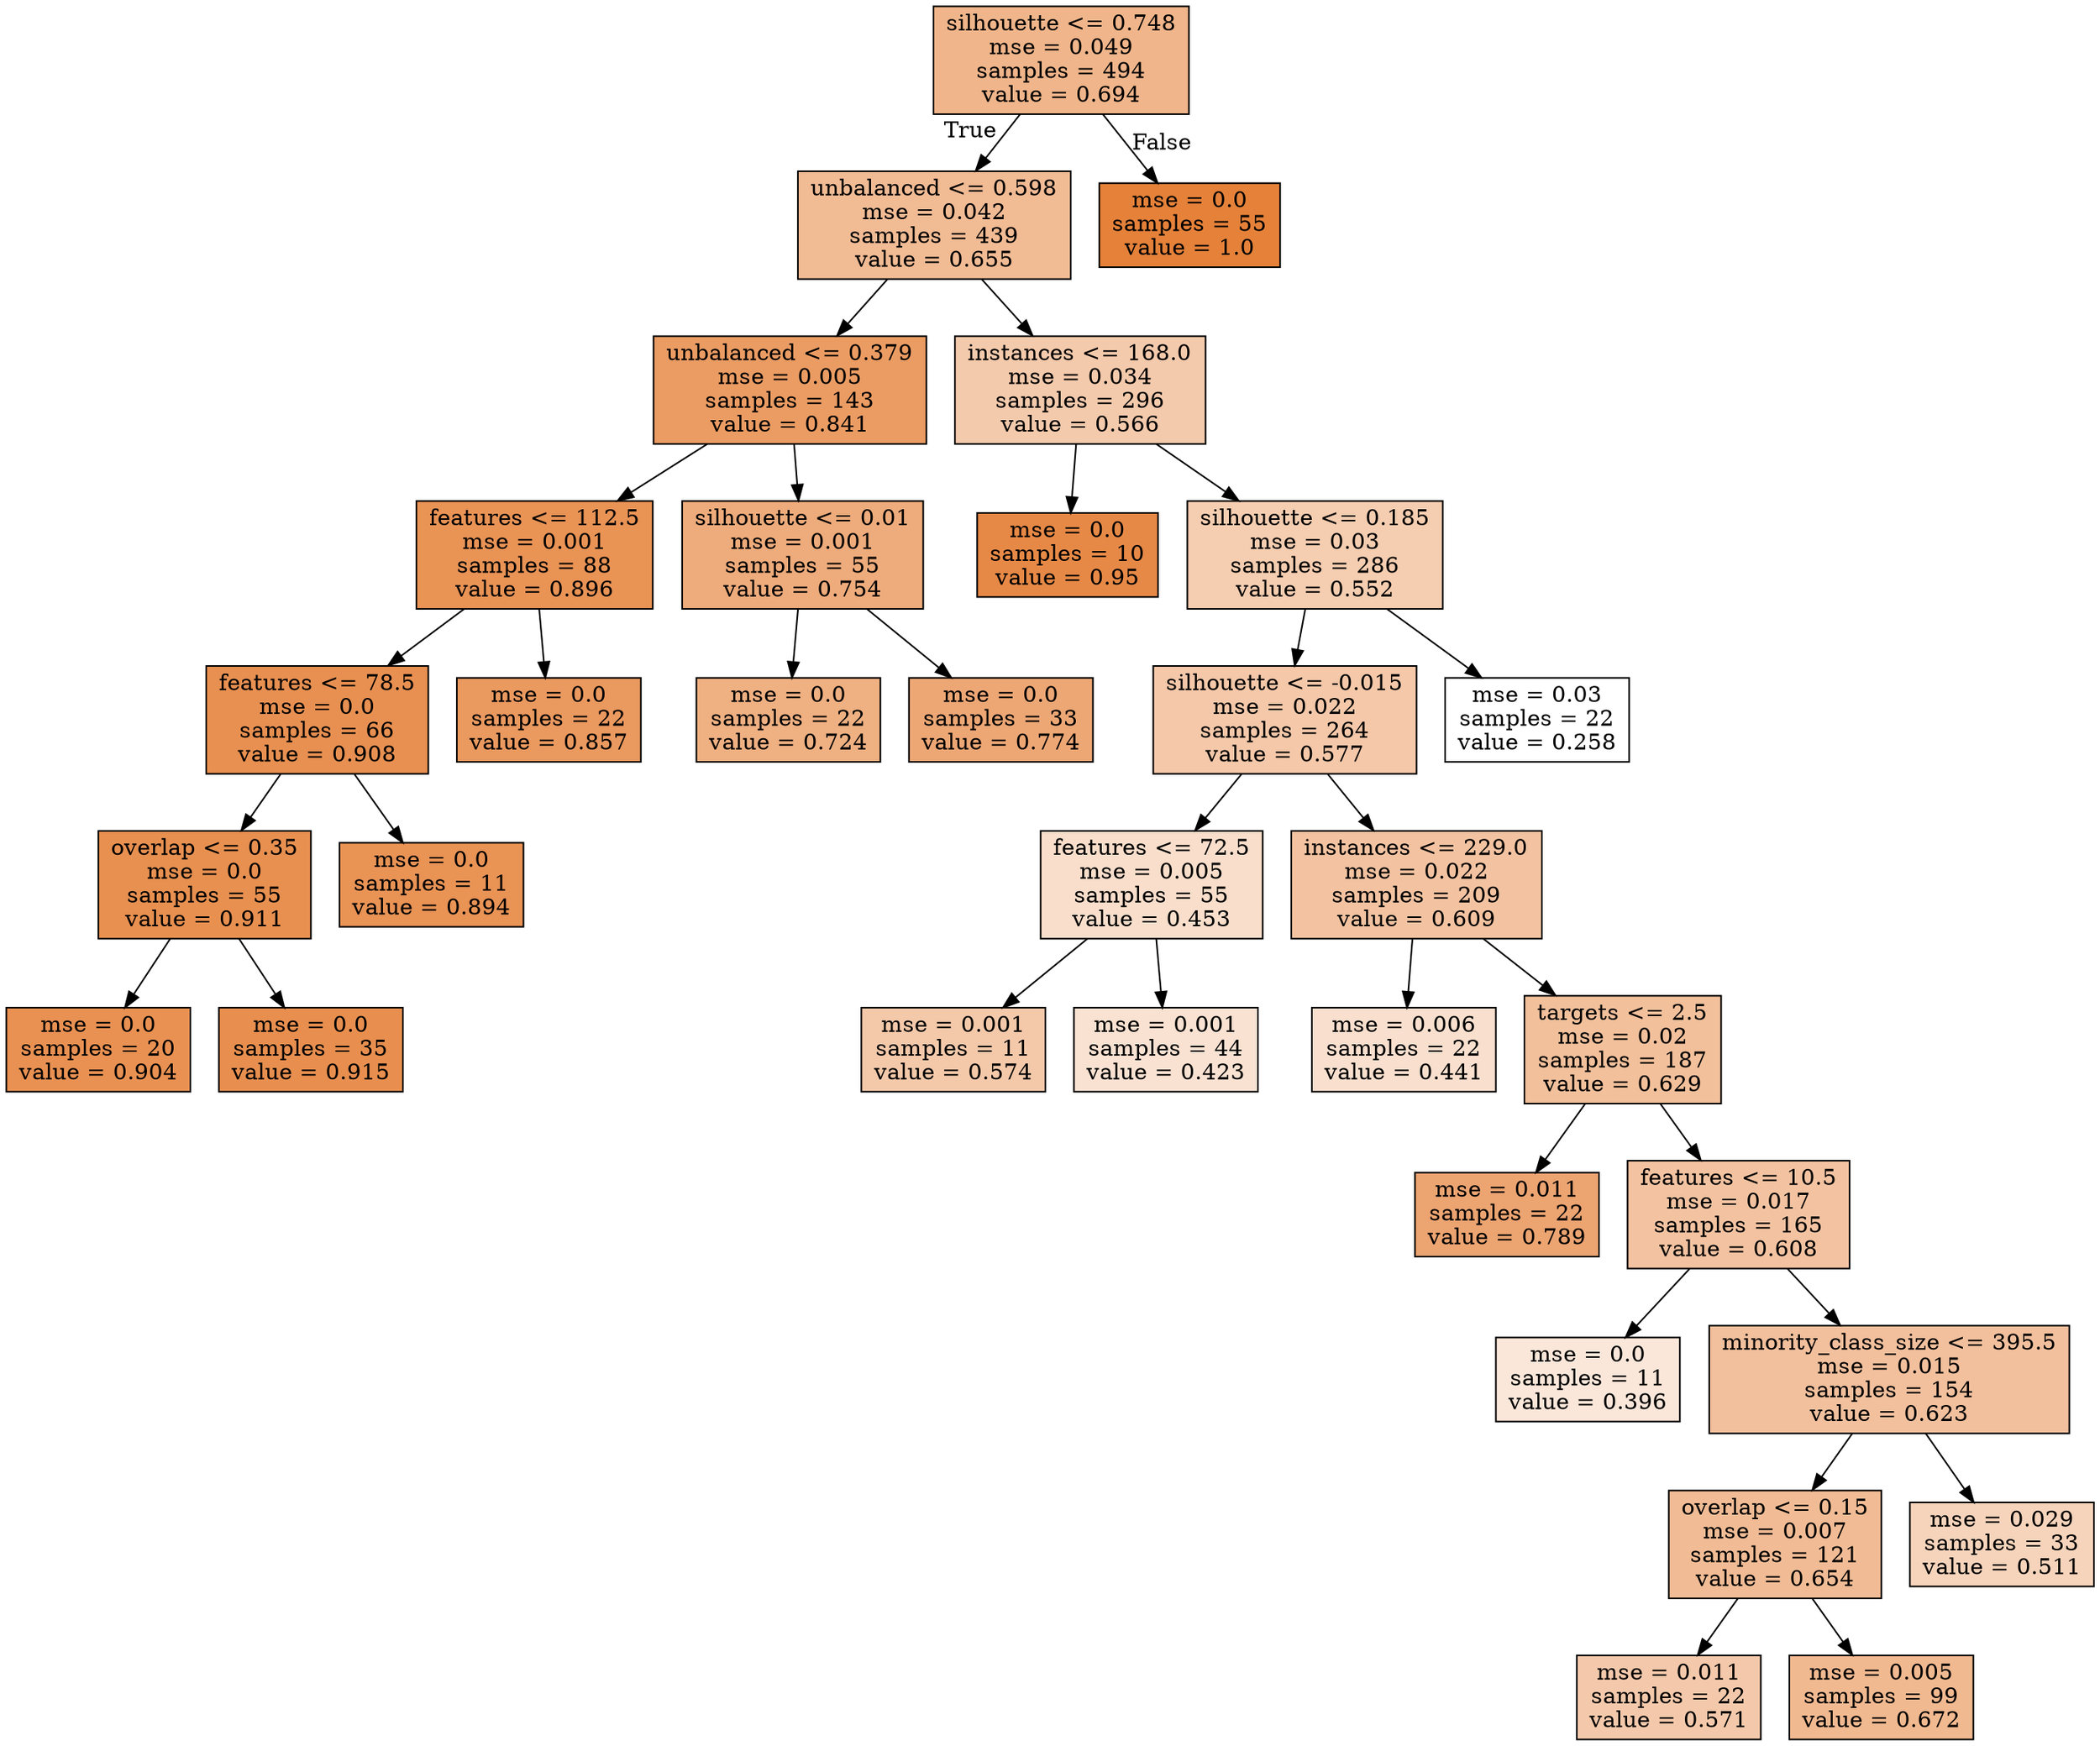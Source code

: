 digraph Tree {
node [shape=box, style="filled", color="black"] ;
0 [label="silhouette <= 0.748\nmse = 0.049\nsamples = 494\nvalue = 0.694", fillcolor="#e5813996"] ;
1 [label="unbalanced <= 0.598\nmse = 0.042\nsamples = 439\nvalue = 0.655", fillcolor="#e5813989"] ;
0 -> 1 [labeldistance=2.5, labelangle=45, headlabel="True"] ;
2 [label="unbalanced <= 0.379\nmse = 0.005\nsamples = 143\nvalue = 0.841", fillcolor="#e58139c8"] ;
1 -> 2 ;
3 [label="features <= 112.5\nmse = 0.001\nsamples = 88\nvalue = 0.896", fillcolor="#e58139db"] ;
2 -> 3 ;
4 [label="features <= 78.5\nmse = 0.0\nsamples = 66\nvalue = 0.908", fillcolor="#e58139e0"] ;
3 -> 4 ;
5 [label="overlap <= 0.35\nmse = 0.0\nsamples = 55\nvalue = 0.911", fillcolor="#e58139e1"] ;
4 -> 5 ;
6 [label="mse = 0.0\nsamples = 20\nvalue = 0.904", fillcolor="#e58139de"] ;
5 -> 6 ;
7 [label="mse = 0.0\nsamples = 35\nvalue = 0.915", fillcolor="#e58139e2"] ;
5 -> 7 ;
8 [label="mse = 0.0\nsamples = 11\nvalue = 0.894", fillcolor="#e58139db"] ;
4 -> 8 ;
9 [label="mse = 0.0\nsamples = 22\nvalue = 0.857", fillcolor="#e58139ce"] ;
3 -> 9 ;
10 [label="silhouette <= 0.01\nmse = 0.001\nsamples = 55\nvalue = 0.754", fillcolor="#e58139aa"] ;
2 -> 10 ;
11 [label="mse = 0.0\nsamples = 22\nvalue = 0.724", fillcolor="#e58139a0"] ;
10 -> 11 ;
12 [label="mse = 0.0\nsamples = 33\nvalue = 0.774", fillcolor="#e58139b1"] ;
10 -> 12 ;
13 [label="instances <= 168.0\nmse = 0.034\nsamples = 296\nvalue = 0.566", fillcolor="#e581396a"] ;
1 -> 13 ;
14 [label="mse = 0.0\nsamples = 10\nvalue = 0.95", fillcolor="#e58139ee"] ;
13 -> 14 ;
15 [label="silhouette <= 0.185\nmse = 0.03\nsamples = 286\nvalue = 0.552", fillcolor="#e5813965"] ;
13 -> 15 ;
16 [label="silhouette <= -0.015\nmse = 0.022\nsamples = 264\nvalue = 0.577", fillcolor="#e581396e"] ;
15 -> 16 ;
17 [label="features <= 72.5\nmse = 0.005\nsamples = 55\nvalue = 0.453", fillcolor="#e5813943"] ;
16 -> 17 ;
18 [label="mse = 0.001\nsamples = 11\nvalue = 0.574", fillcolor="#e581396d"] ;
17 -> 18 ;
19 [label="mse = 0.001\nsamples = 44\nvalue = 0.423", fillcolor="#e5813939"] ;
17 -> 19 ;
20 [label="instances <= 229.0\nmse = 0.022\nsamples = 209\nvalue = 0.609", fillcolor="#e5813979"] ;
16 -> 20 ;
21 [label="mse = 0.006\nsamples = 22\nvalue = 0.441", fillcolor="#e581393f"] ;
20 -> 21 ;
22 [label="targets <= 2.5\nmse = 0.02\nsamples = 187\nvalue = 0.629", fillcolor="#e5813980"] ;
20 -> 22 ;
23 [label="mse = 0.011\nsamples = 22\nvalue = 0.789", fillcolor="#e58139b7"] ;
22 -> 23 ;
24 [label="features <= 10.5\nmse = 0.017\nsamples = 165\nvalue = 0.608", fillcolor="#e5813978"] ;
22 -> 24 ;
25 [label="mse = 0.0\nsamples = 11\nvalue = 0.396", fillcolor="#e581392f"] ;
24 -> 25 ;
26 [label="minority_class_size <= 395.5\nmse = 0.015\nsamples = 154\nvalue = 0.623", fillcolor="#e581397e"] ;
24 -> 26 ;
27 [label="overlap <= 0.15\nmse = 0.007\nsamples = 121\nvalue = 0.654", fillcolor="#e5813988"] ;
26 -> 27 ;
28 [label="mse = 0.011\nsamples = 22\nvalue = 0.571", fillcolor="#e581396c"] ;
27 -> 28 ;
29 [label="mse = 0.005\nsamples = 99\nvalue = 0.672", fillcolor="#e581398e"] ;
27 -> 29 ;
30 [label="mse = 0.029\nsamples = 33\nvalue = 0.511", fillcolor="#e5813957"] ;
26 -> 30 ;
31 [label="mse = 0.03\nsamples = 22\nvalue = 0.258", fillcolor="#e5813900"] ;
15 -> 31 ;
32 [label="mse = 0.0\nsamples = 55\nvalue = 1.0", fillcolor="#e58139ff"] ;
0 -> 32 [labeldistance=2.5, labelangle=-45, headlabel="False"] ;
}